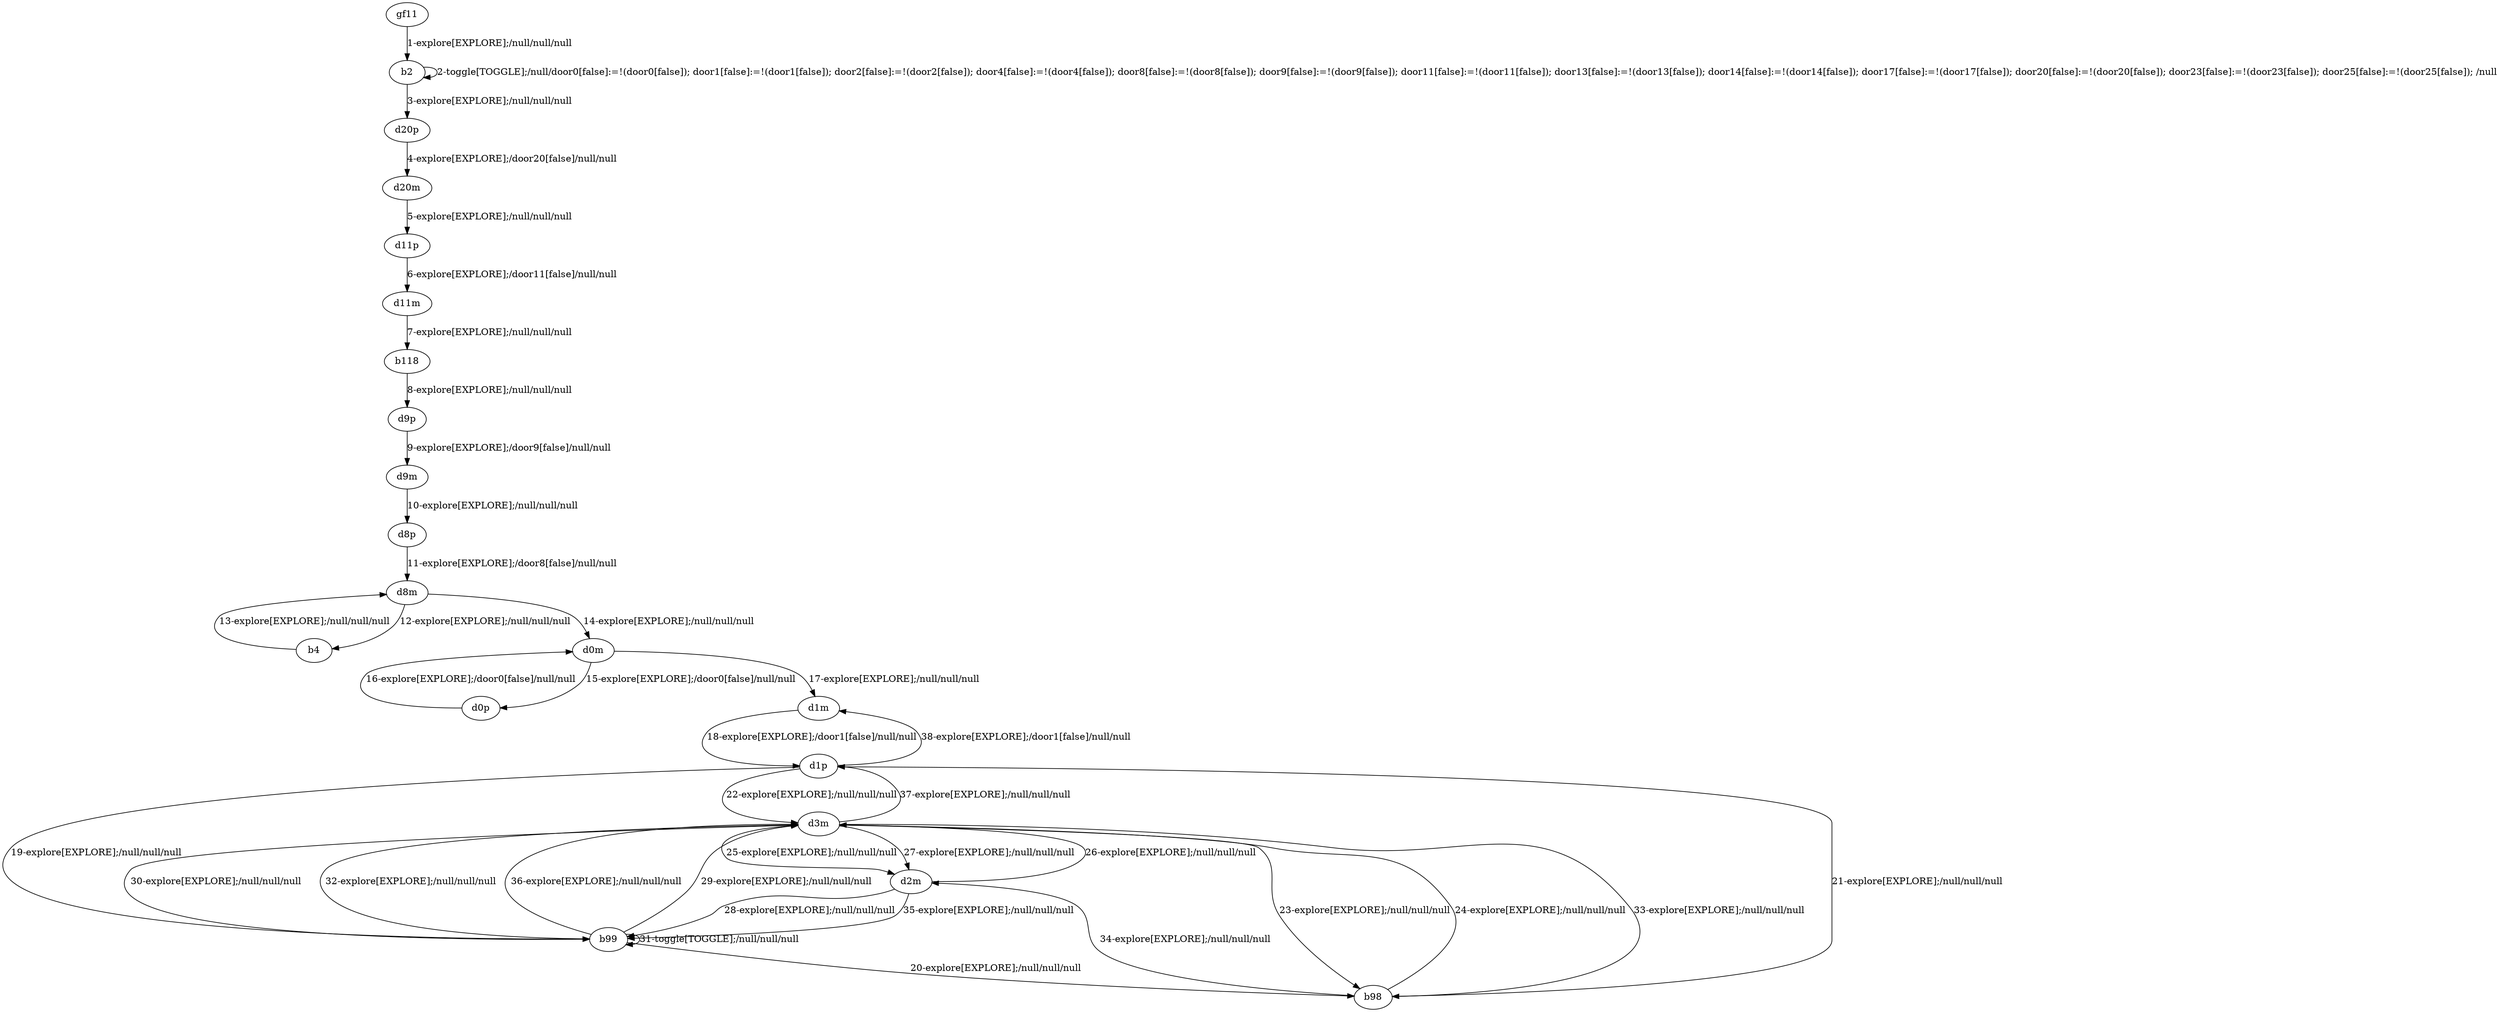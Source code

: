 # Total number of goals covered by this test: 1
# d1p --> d1m

digraph g {
"gf11" -> "b2" [label = "1-explore[EXPLORE];/null/null/null"];
"b2" -> "b2" [label = "2-toggle[TOGGLE];/null/door0[false]:=!(door0[false]); door1[false]:=!(door1[false]); door2[false]:=!(door2[false]); door4[false]:=!(door4[false]); door8[false]:=!(door8[false]); door9[false]:=!(door9[false]); door11[false]:=!(door11[false]); door13[false]:=!(door13[false]); door14[false]:=!(door14[false]); door17[false]:=!(door17[false]); door20[false]:=!(door20[false]); door23[false]:=!(door23[false]); door25[false]:=!(door25[false]); /null"];
"b2" -> "d20p" [label = "3-explore[EXPLORE];/null/null/null"];
"d20p" -> "d20m" [label = "4-explore[EXPLORE];/door20[false]/null/null"];
"d20m" -> "d11p" [label = "5-explore[EXPLORE];/null/null/null"];
"d11p" -> "d11m" [label = "6-explore[EXPLORE];/door11[false]/null/null"];
"d11m" -> "b118" [label = "7-explore[EXPLORE];/null/null/null"];
"b118" -> "d9p" [label = "8-explore[EXPLORE];/null/null/null"];
"d9p" -> "d9m" [label = "9-explore[EXPLORE];/door9[false]/null/null"];
"d9m" -> "d8p" [label = "10-explore[EXPLORE];/null/null/null"];
"d8p" -> "d8m" [label = "11-explore[EXPLORE];/door8[false]/null/null"];
"d8m" -> "b4" [label = "12-explore[EXPLORE];/null/null/null"];
"b4" -> "d8m" [label = "13-explore[EXPLORE];/null/null/null"];
"d8m" -> "d0m" [label = "14-explore[EXPLORE];/null/null/null"];
"d0m" -> "d0p" [label = "15-explore[EXPLORE];/door0[false]/null/null"];
"d0p" -> "d0m" [label = "16-explore[EXPLORE];/door0[false]/null/null"];
"d0m" -> "d1m" [label = "17-explore[EXPLORE];/null/null/null"];
"d1m" -> "d1p" [label = "18-explore[EXPLORE];/door1[false]/null/null"];
"d1p" -> "b99" [label = "19-explore[EXPLORE];/null/null/null"];
"b99" -> "b98" [label = "20-explore[EXPLORE];/null/null/null"];
"b98" -> "d1p" [label = "21-explore[EXPLORE];/null/null/null"];
"d1p" -> "d3m" [label = "22-explore[EXPLORE];/null/null/null"];
"d3m" -> "b98" [label = "23-explore[EXPLORE];/null/null/null"];
"b98" -> "d3m" [label = "24-explore[EXPLORE];/null/null/null"];
"d3m" -> "d2m" [label = "25-explore[EXPLORE];/null/null/null"];
"d2m" -> "d3m" [label = "26-explore[EXPLORE];/null/null/null"];
"d3m" -> "d2m" [label = "27-explore[EXPLORE];/null/null/null"];
"d2m" -> "b99" [label = "28-explore[EXPLORE];/null/null/null"];
"b99" -> "d3m" [label = "29-explore[EXPLORE];/null/null/null"];
"d3m" -> "b99" [label = "30-explore[EXPLORE];/null/null/null"];
"b99" -> "b99" [label = "31-toggle[TOGGLE];/null/null/null"];
"b99" -> "d3m" [label = "32-explore[EXPLORE];/null/null/null"];
"d3m" -> "b98" [label = "33-explore[EXPLORE];/null/null/null"];
"b98" -> "d2m" [label = "34-explore[EXPLORE];/null/null/null"];
"d2m" -> "b99" [label = "35-explore[EXPLORE];/null/null/null"];
"b99" -> "d3m" [label = "36-explore[EXPLORE];/null/null/null"];
"d3m" -> "d1p" [label = "37-explore[EXPLORE];/null/null/null"];
"d1p" -> "d1m" [label = "38-explore[EXPLORE];/door1[false]/null/null"];
}
